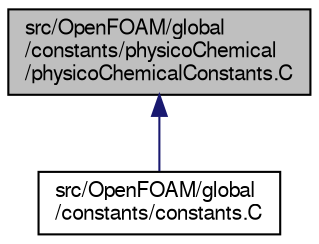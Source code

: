 digraph "src/OpenFOAM/global/constants/physicoChemical/physicoChemicalConstants.C"
{
  bgcolor="transparent";
  edge [fontname="FreeSans",fontsize="10",labelfontname="FreeSans",labelfontsize="10"];
  node [fontname="FreeSans",fontsize="10",shape=record];
  Node1 [label="src/OpenFOAM/global\l/constants/physicoChemical\l/physicoChemicalConstants.C",height=0.2,width=0.4,color="black", fillcolor="grey75", style="filled" fontcolor="black"];
  Node1 -> Node2 [dir="back",color="midnightblue",fontsize="10",style="solid",fontname="FreeSans"];
  Node2 [label="src/OpenFOAM/global\l/constants/constants.C",height=0.2,width=0.4,color="black",URL="$a07694.html"];
}
